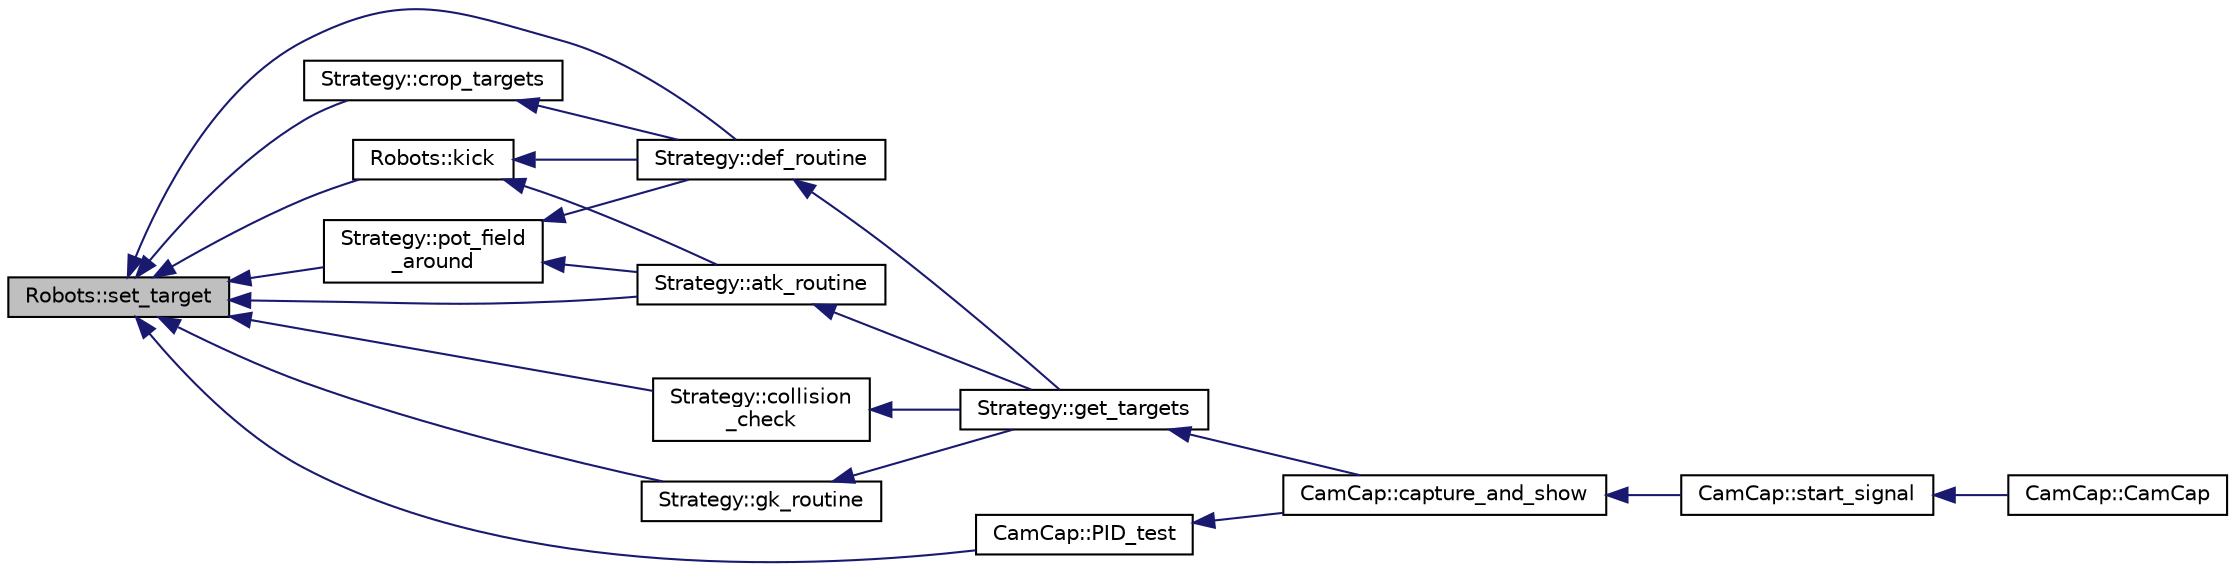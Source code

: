 digraph "Robots::set_target"
{
 // INTERACTIVE_SVG=YES
  edge [fontname="Helvetica",fontsize="10",labelfontname="Helvetica",labelfontsize="10"];
  node [fontname="Helvetica",fontsize="10",shape=record];
  rankdir="LR";
  Node585 [label="Robots::set_target",height=0.2,width=0.4,color="black", fillcolor="grey75", style="filled", fontcolor="black"];
  Node585 -> Node586 [dir="back",color="midnightblue",fontsize="10",style="solid",fontname="Helvetica"];
  Node586 [label="Strategy::atk_routine",height=0.2,width=0.4,color="black", fillcolor="white", style="filled",URL="$class_strategy.html#a7af0ec883fe9e80c31cf030ce203f956"];
  Node586 -> Node587 [dir="back",color="midnightblue",fontsize="10",style="solid",fontname="Helvetica"];
  Node587 [label="Strategy::get_targets",height=0.2,width=0.4,color="black", fillcolor="white", style="filled",URL="$class_strategy.html#ab1c455b23e8b7f3377132a3e243f8f76"];
  Node587 -> Node588 [dir="back",color="midnightblue",fontsize="10",style="solid",fontname="Helvetica"];
  Node588 [label="CamCap::capture_and_show",height=0.2,width=0.4,color="black", fillcolor="white", style="filled",URL="$class_cam_cap.html#a87f384c5fec40a0ccfd7833347fec0df",tooltip="Captures camera frames and shows it in the interface. "];
  Node588 -> Node589 [dir="back",color="midnightblue",fontsize="10",style="solid",fontname="Helvetica"];
  Node589 [label="CamCap::start_signal",height=0.2,width=0.4,color="black", fillcolor="white", style="filled",URL="$class_cam_cap.html#ae676e6624dd821ad494a80e68a41e249",tooltip="Interface adjustments after &#39;start&#39; button is clicked. "];
  Node589 -> Node590 [dir="back",color="midnightblue",fontsize="10",style="solid",fontname="Helvetica"];
  Node590 [label="CamCap::CamCap",height=0.2,width=0.4,color="black", fillcolor="white", style="filled",URL="$class_cam_cap.html#afe0db98a5f72bc9b261dcb78e2840da6",tooltip="Constructor of a CamCap object. "];
  Node585 -> Node591 [dir="back",color="midnightblue",fontsize="10",style="solid",fontname="Helvetica"];
  Node591 [label="Strategy::collision\l_check",height=0.2,width=0.4,color="black", fillcolor="white", style="filled",URL="$class_strategy.html#a8d1fa6e7cb13f7eb135bc853beef462d"];
  Node591 -> Node587 [dir="back",color="midnightblue",fontsize="10",style="solid",fontname="Helvetica"];
  Node585 -> Node592 [dir="back",color="midnightblue",fontsize="10",style="solid",fontname="Helvetica"];
  Node592 [label="Strategy::crop_targets",height=0.2,width=0.4,color="black", fillcolor="white", style="filled",URL="$class_strategy.html#a641f0314f2b05faa6d6838351a479f38"];
  Node592 -> Node593 [dir="back",color="midnightblue",fontsize="10",style="solid",fontname="Helvetica"];
  Node593 [label="Strategy::def_routine",height=0.2,width=0.4,color="black", fillcolor="white", style="filled",URL="$class_strategy.html#a304c52736ec76d275adda7eeacdd430c"];
  Node593 -> Node587 [dir="back",color="midnightblue",fontsize="10",style="solid",fontname="Helvetica"];
  Node585 -> Node593 [dir="back",color="midnightblue",fontsize="10",style="solid",fontname="Helvetica"];
  Node585 -> Node594 [dir="back",color="midnightblue",fontsize="10",style="solid",fontname="Helvetica"];
  Node594 [label="Strategy::gk_routine",height=0.2,width=0.4,color="black", fillcolor="white", style="filled",URL="$class_strategy.html#a0e93b877f1da0c7a608c5641812f54d4"];
  Node594 -> Node587 [dir="back",color="midnightblue",fontsize="10",style="solid",fontname="Helvetica"];
  Node585 -> Node595 [dir="back",color="midnightblue",fontsize="10",style="solid",fontname="Helvetica"];
  Node595 [label="Robots::kick",height=0.2,width=0.4,color="black", fillcolor="white", style="filled",URL="$class_robots.html#afb5fa179562bd2f6f45c9231c2bbca88"];
  Node595 -> Node586 [dir="back",color="midnightblue",fontsize="10",style="solid",fontname="Helvetica"];
  Node595 -> Node593 [dir="back",color="midnightblue",fontsize="10",style="solid",fontname="Helvetica"];
  Node585 -> Node596 [dir="back",color="midnightblue",fontsize="10",style="solid",fontname="Helvetica"];
  Node596 [label="CamCap::PID_test",height=0.2,width=0.4,color="black", fillcolor="white", style="filled",URL="$class_cam_cap.html#a93f8ee79ed618c215139e40eb0485c9f",tooltip="Executes the &#39;PID Test on click&#39; at the control panel. "];
  Node596 -> Node588 [dir="back",color="midnightblue",fontsize="10",style="solid",fontname="Helvetica"];
  Node585 -> Node597 [dir="back",color="midnightblue",fontsize="10",style="solid",fontname="Helvetica"];
  Node597 [label="Strategy::pot_field\l_around",height=0.2,width=0.4,color="black", fillcolor="white", style="filled",URL="$class_strategy.html#aef2ebe9a76fdb114d547f024e332b3d3"];
  Node597 -> Node586 [dir="back",color="midnightblue",fontsize="10",style="solid",fontname="Helvetica"];
  Node597 -> Node593 [dir="back",color="midnightblue",fontsize="10",style="solid",fontname="Helvetica"];
}
